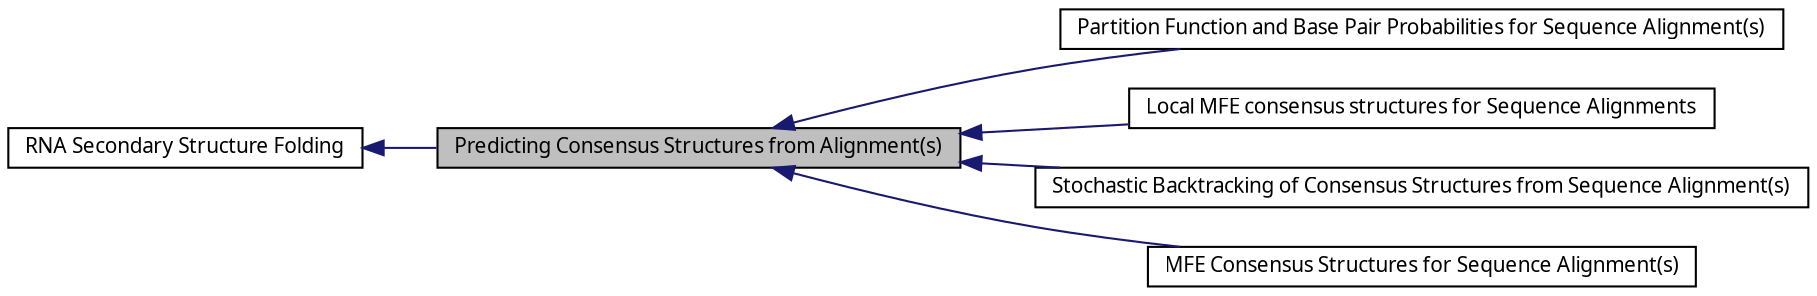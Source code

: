 digraph structs
{
  bgcolor="transparent";
  edge [fontname="FreeSans.ttf",fontsize=8,labelfontname="FreeSans.ttf",labelfontsize=8];
  node [fontname="FreeSans.ttf",fontsize=10,shape=record];
rankdir=LR;
  Node0 [label="Predicting Consensus Structures from Alignment(s)",height=0.2,width=0.4,color="black", fillcolor="grey75", style="filled" fontcolor="black"];
  Node3 [label="Partition Function and Base Pair Probabilities for Sequence Alignment(s)",height=0.2,width=0.4,color="black",URL="$group__consensus__pf__fold.html"];
  Node5 [label="Local MFE consensus structures for Sequence Alignments",height=0.2,width=0.4,color="black",URL="$group__local__consensus__fold.html"];
  Node1 [label="RNA Secondary Structure Folding",height=0.2,width=0.4,color="black",URL="$group__folding__routines.html"];
  Node4 [label="Stochastic Backtracking of Consensus Structures from Sequence Alignment(s)",height=0.2,width=0.4,color="black",URL="$group__consensus__stochbt.html"];
  Node2 [label="MFE Consensus Structures for Sequence Alignment(s)",height=0.2,width=0.4,color="black",URL="$group__consensus__mfe__fold.html"];
  Node1->Node0 [shape=plaintext, color="midnightblue", dir="back", style="solid"];
  Node0->Node2 [shape=plaintext, color="midnightblue", dir="back", style="solid"];
  Node0->Node3 [shape=plaintext, color="midnightblue", dir="back", style="solid"];
  Node0->Node4 [shape=plaintext, color="midnightblue", dir="back", style="solid"];
  Node0->Node5 [shape=plaintext, color="midnightblue", dir="back", style="solid"];
}
